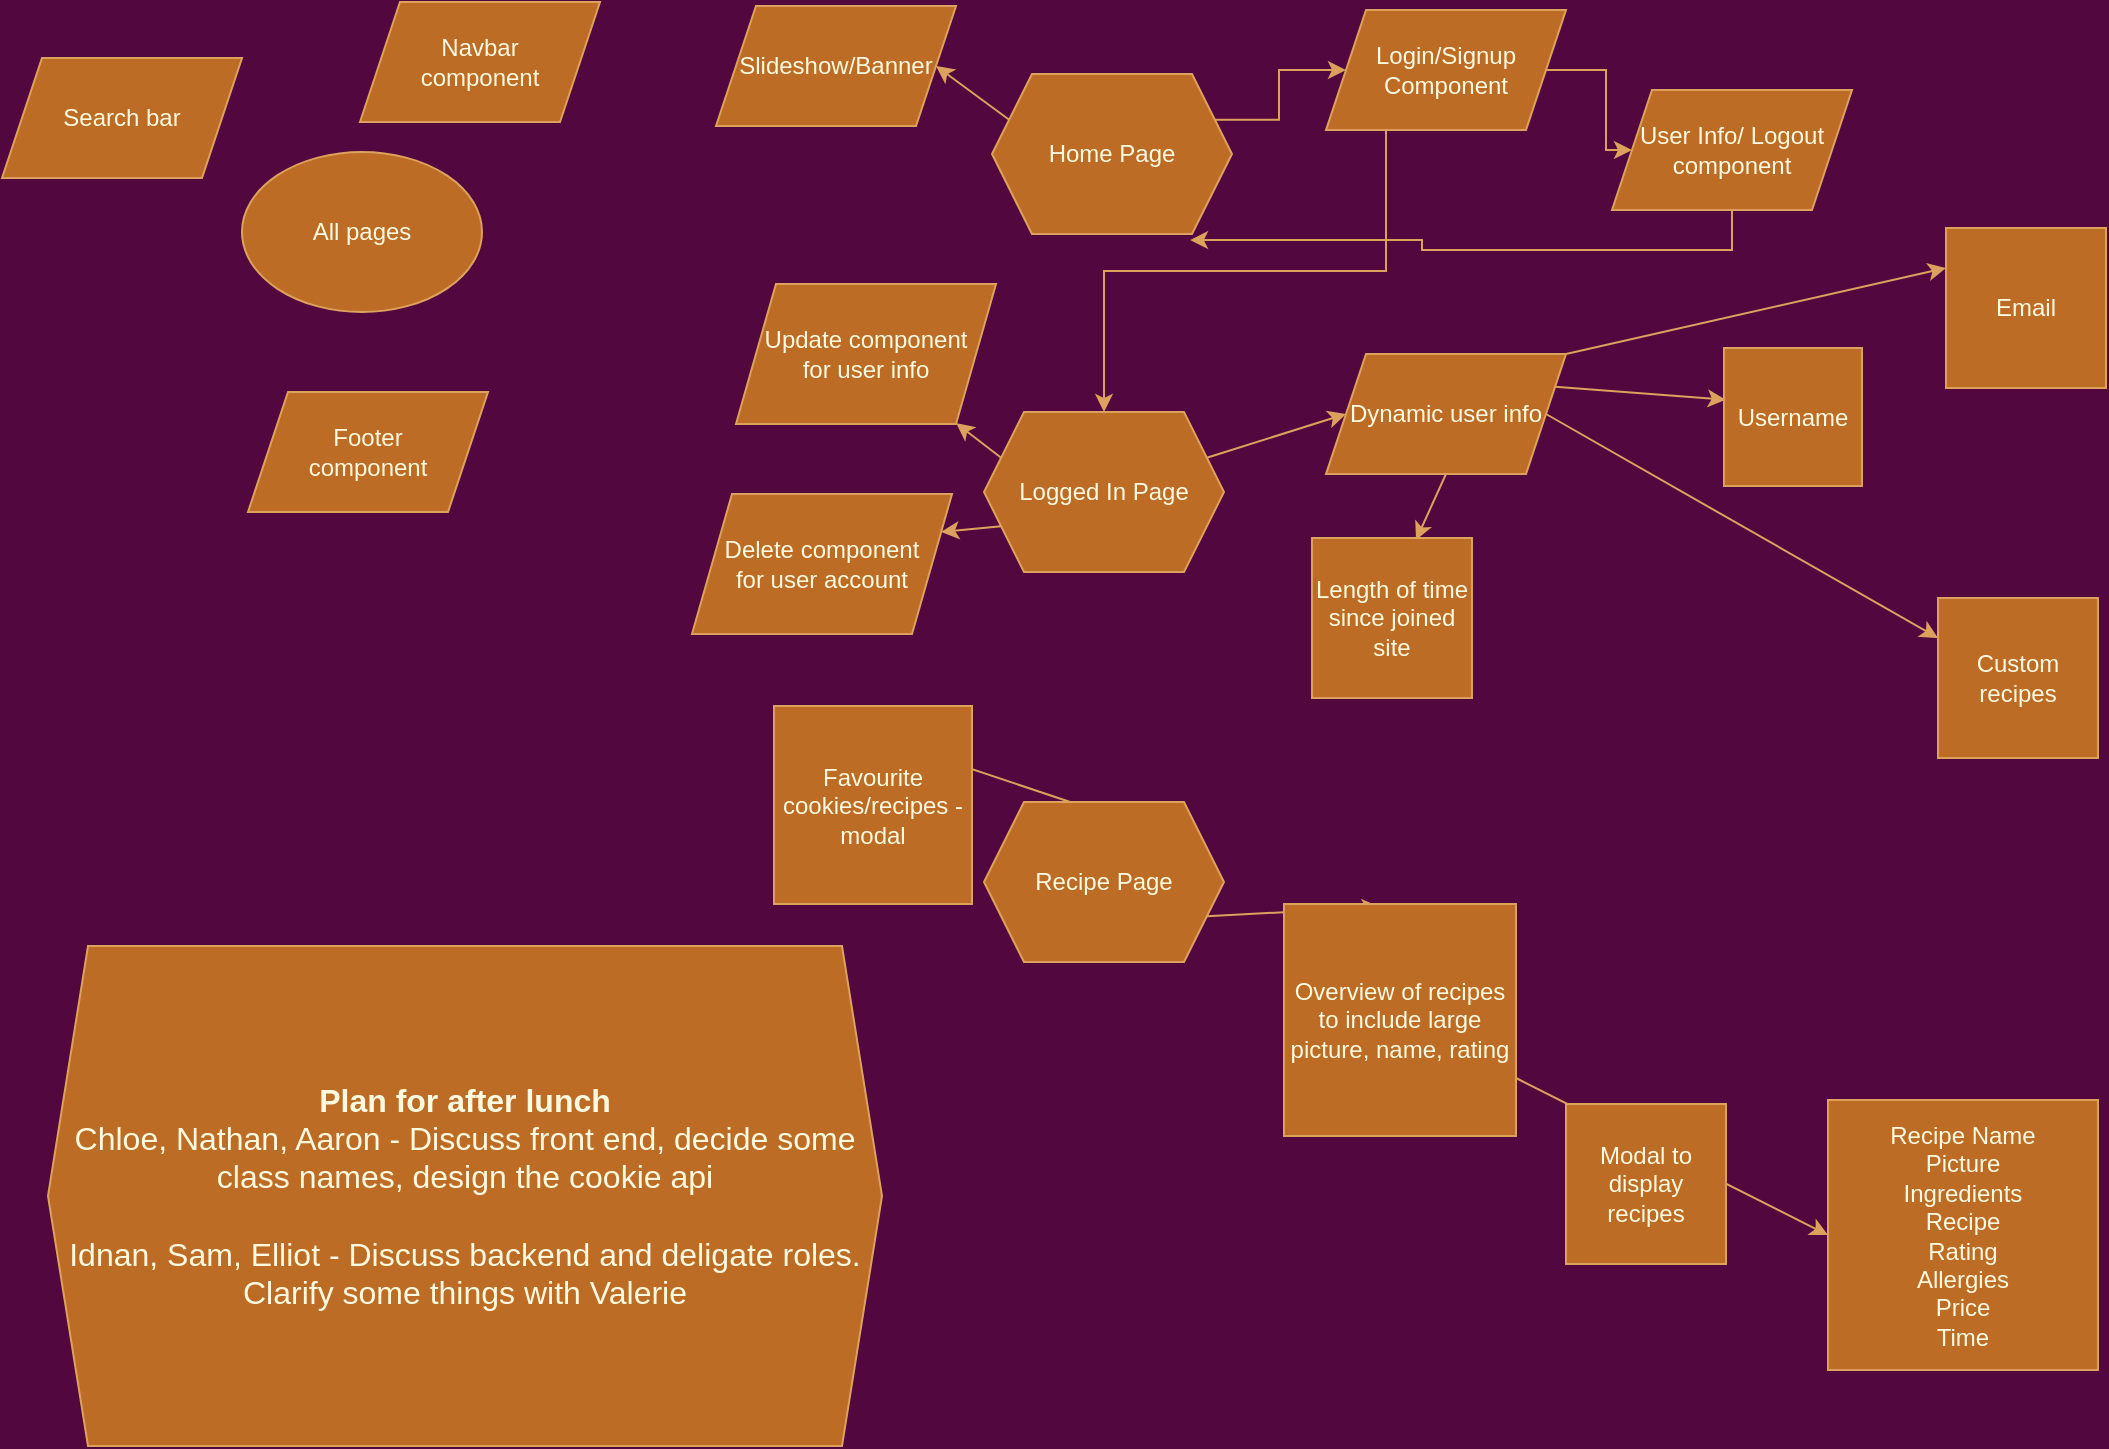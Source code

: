<mxfile version="21.6.5" type="device">
  <diagram name="Page-1" id="74e2e168-ea6b-b213-b513-2b3c1d86103e">
    <mxGraphModel dx="1413" dy="768" grid="0" gridSize="8" guides="1" tooltips="1" connect="1" arrows="1" fold="1" page="1" pageScale="1" pageWidth="1169" pageHeight="827" background="#52073E" math="0" shadow="0">
      <root>
        <mxCell id="0" />
        <mxCell id="1" parent="0" />
        <mxCell id="OTxZsDYuTW5KJ_fKHK8--5" value="All pages" style="ellipse;whiteSpace=wrap;html=1;labelBackgroundColor=none;fillColor=#BC6C25;strokeColor=#DDA15E;fontColor=#FEFAE0;" parent="1" vertex="1">
          <mxGeometry x="132" y="103" width="120" height="80" as="geometry" />
        </mxCell>
        <mxCell id="OTxZsDYuTW5KJ_fKHK8--19" style="edgeStyle=orthogonalEdgeStyle;rounded=0;orthogonalLoop=1;jettySize=auto;html=1;exitX=1;exitY=0.25;exitDx=0;exitDy=0;strokeColor=#DDA15E;fontColor=#FEFAE0;fillColor=#BC6C25;" parent="1" source="OTxZsDYuTW5KJ_fKHK8--9" target="OTxZsDYuTW5KJ_fKHK8--13" edge="1">
          <mxGeometry relative="1" as="geometry" />
        </mxCell>
        <mxCell id="OTxZsDYuTW5KJ_fKHK8--28" style="edgeStyle=none;rounded=0;orthogonalLoop=1;jettySize=auto;html=1;exitX=0;exitY=0.25;exitDx=0;exitDy=0;entryX=1;entryY=0.5;entryDx=0;entryDy=0;strokeColor=#DDA15E;fontColor=#FEFAE0;fillColor=#BC6C25;" parent="1" source="OTxZsDYuTW5KJ_fKHK8--9" target="OTxZsDYuTW5KJ_fKHK8--27" edge="1">
          <mxGeometry relative="1" as="geometry" />
        </mxCell>
        <mxCell id="OTxZsDYuTW5KJ_fKHK8--9" value="Home Page" style="shape=hexagon;perimeter=hexagonPerimeter2;whiteSpace=wrap;html=1;fixedSize=1;labelBackgroundColor=none;fillColor=#BC6C25;strokeColor=#DDA15E;fontColor=#FEFAE0;" parent="1" vertex="1">
          <mxGeometry x="507" y="64" width="120" height="80" as="geometry" />
        </mxCell>
        <mxCell id="OTxZsDYuTW5KJ_fKHK8--29" style="edgeStyle=none;rounded=0;orthogonalLoop=1;jettySize=auto;html=1;exitX=1;exitY=0.25;exitDx=0;exitDy=0;entryX=0;entryY=0.5;entryDx=0;entryDy=0;strokeColor=#DDA15E;fontColor=#FEFAE0;fillColor=#BC6C25;" parent="1" source="OTxZsDYuTW5KJ_fKHK8--11" target="OTxZsDYuTW5KJ_fKHK8--17" edge="1">
          <mxGeometry relative="1" as="geometry" />
        </mxCell>
        <mxCell id="OTxZsDYuTW5KJ_fKHK8--38" style="edgeStyle=none;rounded=0;orthogonalLoop=1;jettySize=auto;html=1;exitX=0;exitY=0.25;exitDx=0;exitDy=0;strokeColor=#DDA15E;fontColor=#FEFAE0;fillColor=#BC6C25;" parent="1" source="OTxZsDYuTW5KJ_fKHK8--11" target="OTxZsDYuTW5KJ_fKHK8--37" edge="1">
          <mxGeometry relative="1" as="geometry" />
        </mxCell>
        <mxCell id="OTxZsDYuTW5KJ_fKHK8--40" style="edgeStyle=none;rounded=0;orthogonalLoop=1;jettySize=auto;html=1;exitX=0;exitY=0.75;exitDx=0;exitDy=0;entryX=1;entryY=0.25;entryDx=0;entryDy=0;strokeColor=#DDA15E;fontColor=#FEFAE0;fillColor=#BC6C25;" parent="1" source="OTxZsDYuTW5KJ_fKHK8--11" target="OTxZsDYuTW5KJ_fKHK8--39" edge="1">
          <mxGeometry relative="1" as="geometry" />
        </mxCell>
        <mxCell id="OTxZsDYuTW5KJ_fKHK8--11" value="Logged In Page" style="shape=hexagon;perimeter=hexagonPerimeter2;whiteSpace=wrap;html=1;fixedSize=1;labelBackgroundColor=none;fillColor=#BC6C25;strokeColor=#DDA15E;fontColor=#FEFAE0;" parent="1" vertex="1">
          <mxGeometry x="503" y="233" width="120" height="80" as="geometry" />
        </mxCell>
        <mxCell id="OTxZsDYuTW5KJ_fKHK8--20" style="edgeStyle=orthogonalEdgeStyle;rounded=0;orthogonalLoop=1;jettySize=auto;html=1;exitX=1;exitY=0.5;exitDx=0;exitDy=0;strokeColor=#DDA15E;fontColor=#FEFAE0;fillColor=#BC6C25;" parent="1" source="OTxZsDYuTW5KJ_fKHK8--13" target="OTxZsDYuTW5KJ_fKHK8--16" edge="1">
          <mxGeometry relative="1" as="geometry" />
        </mxCell>
        <mxCell id="OTxZsDYuTW5KJ_fKHK8--22" style="edgeStyle=orthogonalEdgeStyle;rounded=0;orthogonalLoop=1;jettySize=auto;html=1;exitX=0.25;exitY=1;exitDx=0;exitDy=0;strokeColor=#DDA15E;fontColor=#FEFAE0;fillColor=#BC6C25;" parent="1" source="OTxZsDYuTW5KJ_fKHK8--13" target="OTxZsDYuTW5KJ_fKHK8--11" edge="1">
          <mxGeometry relative="1" as="geometry" />
        </mxCell>
        <mxCell id="OTxZsDYuTW5KJ_fKHK8--13" value="Login/Signup Component" style="shape=parallelogram;perimeter=parallelogramPerimeter;whiteSpace=wrap;html=1;fixedSize=1;labelBackgroundColor=none;fillColor=#BC6C25;strokeColor=#DDA15E;fontColor=#FEFAE0;" parent="1" vertex="1">
          <mxGeometry x="674" y="32" width="120" height="60" as="geometry" />
        </mxCell>
        <mxCell id="OTxZsDYuTW5KJ_fKHK8--14" value="Navbar &lt;br&gt;component" style="shape=parallelogram;perimeter=parallelogramPerimeter;whiteSpace=wrap;html=1;fixedSize=1;labelBackgroundColor=none;fillColor=#BC6C25;strokeColor=#DDA15E;fontColor=#FEFAE0;" parent="1" vertex="1">
          <mxGeometry x="191" y="28" width="120" height="60" as="geometry" />
        </mxCell>
        <mxCell id="OTxZsDYuTW5KJ_fKHK8--15" value="Footer &lt;br&gt;component" style="shape=parallelogram;perimeter=parallelogramPerimeter;whiteSpace=wrap;html=1;fixedSize=1;labelBackgroundColor=none;fillColor=#BC6C25;strokeColor=#DDA15E;fontColor=#FEFAE0;" parent="1" vertex="1">
          <mxGeometry x="135" y="223" width="120" height="60" as="geometry" />
        </mxCell>
        <mxCell id="OTxZsDYuTW5KJ_fKHK8--21" style="edgeStyle=orthogonalEdgeStyle;rounded=0;orthogonalLoop=1;jettySize=auto;html=1;exitX=0.5;exitY=1;exitDx=0;exitDy=0;entryX=0.825;entryY=1.038;entryDx=0;entryDy=0;entryPerimeter=0;strokeColor=#DDA15E;fontColor=#FEFAE0;fillColor=#BC6C25;" parent="1" source="OTxZsDYuTW5KJ_fKHK8--16" target="OTxZsDYuTW5KJ_fKHK8--9" edge="1">
          <mxGeometry relative="1" as="geometry" />
        </mxCell>
        <mxCell id="OTxZsDYuTW5KJ_fKHK8--16" value="User Info/ Logout&lt;br&gt;component&lt;br&gt;" style="shape=parallelogram;perimeter=parallelogramPerimeter;whiteSpace=wrap;html=1;fixedSize=1;labelBackgroundColor=none;fillColor=#BC6C25;strokeColor=#DDA15E;fontColor=#FEFAE0;" parent="1" vertex="1">
          <mxGeometry x="817" y="72" width="120" height="60" as="geometry" />
        </mxCell>
        <mxCell id="OTxZsDYuTW5KJ_fKHK8--30" style="edgeStyle=none;rounded=0;orthogonalLoop=1;jettySize=auto;html=1;exitX=1;exitY=0.25;exitDx=0;exitDy=0;entryX=0.013;entryY=0.375;entryDx=0;entryDy=0;entryPerimeter=0;strokeColor=#DDA15E;fontColor=#FEFAE0;fillColor=#BC6C25;" parent="1" source="OTxZsDYuTW5KJ_fKHK8--17" target="OTxZsDYuTW5KJ_fKHK8--23" edge="1">
          <mxGeometry relative="1" as="geometry" />
        </mxCell>
        <mxCell id="OTxZsDYuTW5KJ_fKHK8--31" style="edgeStyle=none;rounded=0;orthogonalLoop=1;jettySize=auto;html=1;exitX=1;exitY=0.25;exitDx=0;exitDy=0;entryX=0.1;entryY=0.018;entryDx=0;entryDy=0;entryPerimeter=0;strokeColor=#DDA15E;fontColor=#FEFAE0;fillColor=#BC6C25;" parent="1" source="OTxZsDYuTW5KJ_fKHK8--18" target="OTxZsDYuTW5KJ_fKHK8--24" edge="1">
          <mxGeometry relative="1" as="geometry" />
        </mxCell>
        <mxCell id="OTxZsDYuTW5KJ_fKHK8--32" style="edgeStyle=none;rounded=0;orthogonalLoop=1;jettySize=auto;html=1;exitX=0.5;exitY=1;exitDx=0;exitDy=0;entryX=0.65;entryY=0.013;entryDx=0;entryDy=0;entryPerimeter=0;strokeColor=#DDA15E;fontColor=#FEFAE0;fillColor=#BC6C25;" parent="1" source="OTxZsDYuTW5KJ_fKHK8--17" target="OTxZsDYuTW5KJ_fKHK8--26" edge="1">
          <mxGeometry relative="1" as="geometry" />
        </mxCell>
        <mxCell id="OTxZsDYuTW5KJ_fKHK8--35" style="edgeStyle=none;rounded=0;orthogonalLoop=1;jettySize=auto;html=1;exitX=1;exitY=0.5;exitDx=0;exitDy=0;entryX=0;entryY=0.25;entryDx=0;entryDy=0;strokeColor=#DDA15E;fontColor=#FEFAE0;fillColor=#BC6C25;" parent="1" source="OTxZsDYuTW5KJ_fKHK8--17" target="OTxZsDYuTW5KJ_fKHK8--34" edge="1">
          <mxGeometry relative="1" as="geometry" />
        </mxCell>
        <mxCell id="OTxZsDYuTW5KJ_fKHK8--36" style="edgeStyle=none;rounded=0;orthogonalLoop=1;jettySize=auto;html=1;exitX=1;exitY=0;exitDx=0;exitDy=0;entryX=0;entryY=0.25;entryDx=0;entryDy=0;strokeColor=#DDA15E;fontColor=#FEFAE0;fillColor=#BC6C25;" parent="1" source="OTxZsDYuTW5KJ_fKHK8--17" target="OTxZsDYuTW5KJ_fKHK8--33" edge="1">
          <mxGeometry relative="1" as="geometry" />
        </mxCell>
        <mxCell id="OTxZsDYuTW5KJ_fKHK8--17" value="Dynamic user info" style="shape=parallelogram;perimeter=parallelogramPerimeter;whiteSpace=wrap;html=1;fixedSize=1;labelBackgroundColor=none;fillColor=#BC6C25;strokeColor=#DDA15E;fontColor=#FEFAE0;" parent="1" vertex="1">
          <mxGeometry x="674" y="204" width="120" height="60" as="geometry" />
        </mxCell>
        <mxCell id="OTxZsDYuTW5KJ_fKHK8--43" style="edgeStyle=none;rounded=0;orthogonalLoop=1;jettySize=auto;html=1;exitX=1;exitY=0.75;exitDx=0;exitDy=0;entryX=0;entryY=0.5;entryDx=0;entryDy=0;strokeColor=#DDA15E;fontColor=#FEFAE0;fillColor=#BC6C25;" parent="1" source="OTxZsDYuTW5KJ_fKHK8--45" target="OTxZsDYuTW5KJ_fKHK8--44" edge="1">
          <mxGeometry relative="1" as="geometry" />
        </mxCell>
        <mxCell id="OTxZsDYuTW5KJ_fKHK8--18" value="Recipe Page" style="shape=hexagon;perimeter=hexagonPerimeter2;whiteSpace=wrap;html=1;fixedSize=1;labelBackgroundColor=none;fillColor=#BC6C25;strokeColor=#DDA15E;fontColor=#FEFAE0;" parent="1" vertex="1">
          <mxGeometry x="503" y="428" width="120" height="80" as="geometry" />
        </mxCell>
        <mxCell id="OTxZsDYuTW5KJ_fKHK8--23" value="Username" style="whiteSpace=wrap;html=1;aspect=fixed;strokeColor=#DDA15E;fontColor=#FEFAE0;fillColor=#BC6C25;" parent="1" vertex="1">
          <mxGeometry x="873" y="201" width="69" height="69" as="geometry" />
        </mxCell>
        <mxCell id="OTxZsDYuTW5KJ_fKHK8--24" value="Favourite cookies/recipes - modal" style="whiteSpace=wrap;html=1;aspect=fixed;strokeColor=#DDA15E;fontColor=#FEFAE0;fillColor=#BC6C25;" parent="1" vertex="1">
          <mxGeometry x="398" y="380" width="99" height="99" as="geometry" />
        </mxCell>
        <mxCell id="OTxZsDYuTW5KJ_fKHK8--25" value="Search bar" style="shape=parallelogram;perimeter=parallelogramPerimeter;whiteSpace=wrap;html=1;fixedSize=1;strokeColor=#DDA15E;fontColor=#FEFAE0;fillColor=#BC6C25;" parent="1" vertex="1">
          <mxGeometry x="12" y="56" width="120" height="60" as="geometry" />
        </mxCell>
        <mxCell id="OTxZsDYuTW5KJ_fKHK8--26" value="Length of time since joined site" style="whiteSpace=wrap;html=1;aspect=fixed;strokeColor=#DDA15E;fontColor=#FEFAE0;fillColor=#BC6C25;" parent="1" vertex="1">
          <mxGeometry x="667" y="296" width="80" height="80" as="geometry" />
        </mxCell>
        <mxCell id="OTxZsDYuTW5KJ_fKHK8--27" value="Slideshow/Banner" style="shape=parallelogram;perimeter=parallelogramPerimeter;whiteSpace=wrap;html=1;fixedSize=1;strokeColor=#DDA15E;fontColor=#FEFAE0;fillColor=#BC6C25;" parent="1" vertex="1">
          <mxGeometry x="369" y="30" width="120" height="60" as="geometry" />
        </mxCell>
        <mxCell id="OTxZsDYuTW5KJ_fKHK8--33" value="Email" style="whiteSpace=wrap;html=1;aspect=fixed;strokeColor=#DDA15E;fontColor=#FEFAE0;fillColor=#BC6C25;" parent="1" vertex="1">
          <mxGeometry x="984" y="141" width="80" height="80" as="geometry" />
        </mxCell>
        <mxCell id="OTxZsDYuTW5KJ_fKHK8--34" value="Custom recipes" style="whiteSpace=wrap;html=1;aspect=fixed;strokeColor=#DDA15E;fontColor=#FEFAE0;fillColor=#BC6C25;" parent="1" vertex="1">
          <mxGeometry x="980" y="326" width="80" height="80" as="geometry" />
        </mxCell>
        <mxCell id="OTxZsDYuTW5KJ_fKHK8--37" value="Update component &lt;br&gt;for user info" style="shape=parallelogram;perimeter=parallelogramPerimeter;whiteSpace=wrap;html=1;fixedSize=1;labelBackgroundColor=none;fillColor=#BC6C25;strokeColor=#DDA15E;fontColor=#FEFAE0;" parent="1" vertex="1">
          <mxGeometry x="379" y="169" width="130" height="70" as="geometry" />
        </mxCell>
        <mxCell id="OTxZsDYuTW5KJ_fKHK8--39" value="Delete component &lt;br&gt;for user account" style="shape=parallelogram;perimeter=parallelogramPerimeter;whiteSpace=wrap;html=1;fixedSize=1;labelBackgroundColor=none;fillColor=#BC6C25;strokeColor=#DDA15E;fontColor=#FEFAE0;" parent="1" vertex="1">
          <mxGeometry x="357" y="274" width="130" height="70" as="geometry" />
        </mxCell>
        <mxCell id="OTxZsDYuTW5KJ_fKHK8--41" value="Modal to display recipes" style="whiteSpace=wrap;html=1;aspect=fixed;strokeColor=#DDA15E;fontColor=#FEFAE0;fillColor=#BC6C25;" parent="1" vertex="1">
          <mxGeometry x="794" y="579" width="80" height="80" as="geometry" />
        </mxCell>
        <mxCell id="OTxZsDYuTW5KJ_fKHK8--44" value="Recipe Name&lt;br&gt;Picture&lt;br&gt;Ingredients&lt;br&gt;Recipe&lt;br&gt;Rating&lt;br&gt;Allergies&lt;br&gt;Price&lt;br&gt;Time" style="whiteSpace=wrap;html=1;aspect=fixed;strokeColor=#DDA15E;fontColor=#FEFAE0;fillColor=#BC6C25;" parent="1" vertex="1">
          <mxGeometry x="925" y="577" width="135" height="135" as="geometry" />
        </mxCell>
        <mxCell id="OTxZsDYuTW5KJ_fKHK8--46" value="" style="edgeStyle=none;rounded=0;orthogonalLoop=1;jettySize=auto;html=1;exitX=1;exitY=0.75;exitDx=0;exitDy=0;entryX=0.413;entryY=0.013;entryDx=0;entryDy=0;entryPerimeter=0;strokeColor=#DDA15E;fontColor=#FEFAE0;fillColor=#BC6C25;" parent="1" source="OTxZsDYuTW5KJ_fKHK8--18" target="OTxZsDYuTW5KJ_fKHK8--45" edge="1">
          <mxGeometry relative="1" as="geometry">
            <mxPoint x="614" y="508" as="sourcePoint" />
            <mxPoint x="847" y="567" as="targetPoint" />
          </mxGeometry>
        </mxCell>
        <mxCell id="OTxZsDYuTW5KJ_fKHK8--45" value="Overview of recipes to include large picture, name, rating" style="whiteSpace=wrap;html=1;aspect=fixed;strokeColor=#DDA15E;fontColor=#FEFAE0;fillColor=#BC6C25;" parent="1" vertex="1">
          <mxGeometry x="653" y="479" width="116" height="116" as="geometry" />
        </mxCell>
        <mxCell id="OTxZsDYuTW5KJ_fKHK8--47" value="&lt;font size=&quot;3&quot;&gt;&lt;b&gt;Plan for after lunch&lt;/b&gt;&lt;br&gt;Chloe, Nathan, Aaron - Discuss front end, decide some class names, design the cookie api&lt;br&gt;&lt;br&gt;Idnan, Sam, Elliot - Discuss backend and deligate roles.&lt;br&gt;Clarify some things with Valerie&lt;br&gt;&lt;/font&gt;" style="shape=hexagon;perimeter=hexagonPerimeter2;whiteSpace=wrap;html=1;fixedSize=1;strokeColor=#DDA15E;fontColor=#FEFAE0;fillColor=#BC6C25;rotation=0;" parent="1" vertex="1">
          <mxGeometry x="35" y="500" width="417" height="250" as="geometry" />
        </mxCell>
      </root>
    </mxGraphModel>
  </diagram>
</mxfile>

